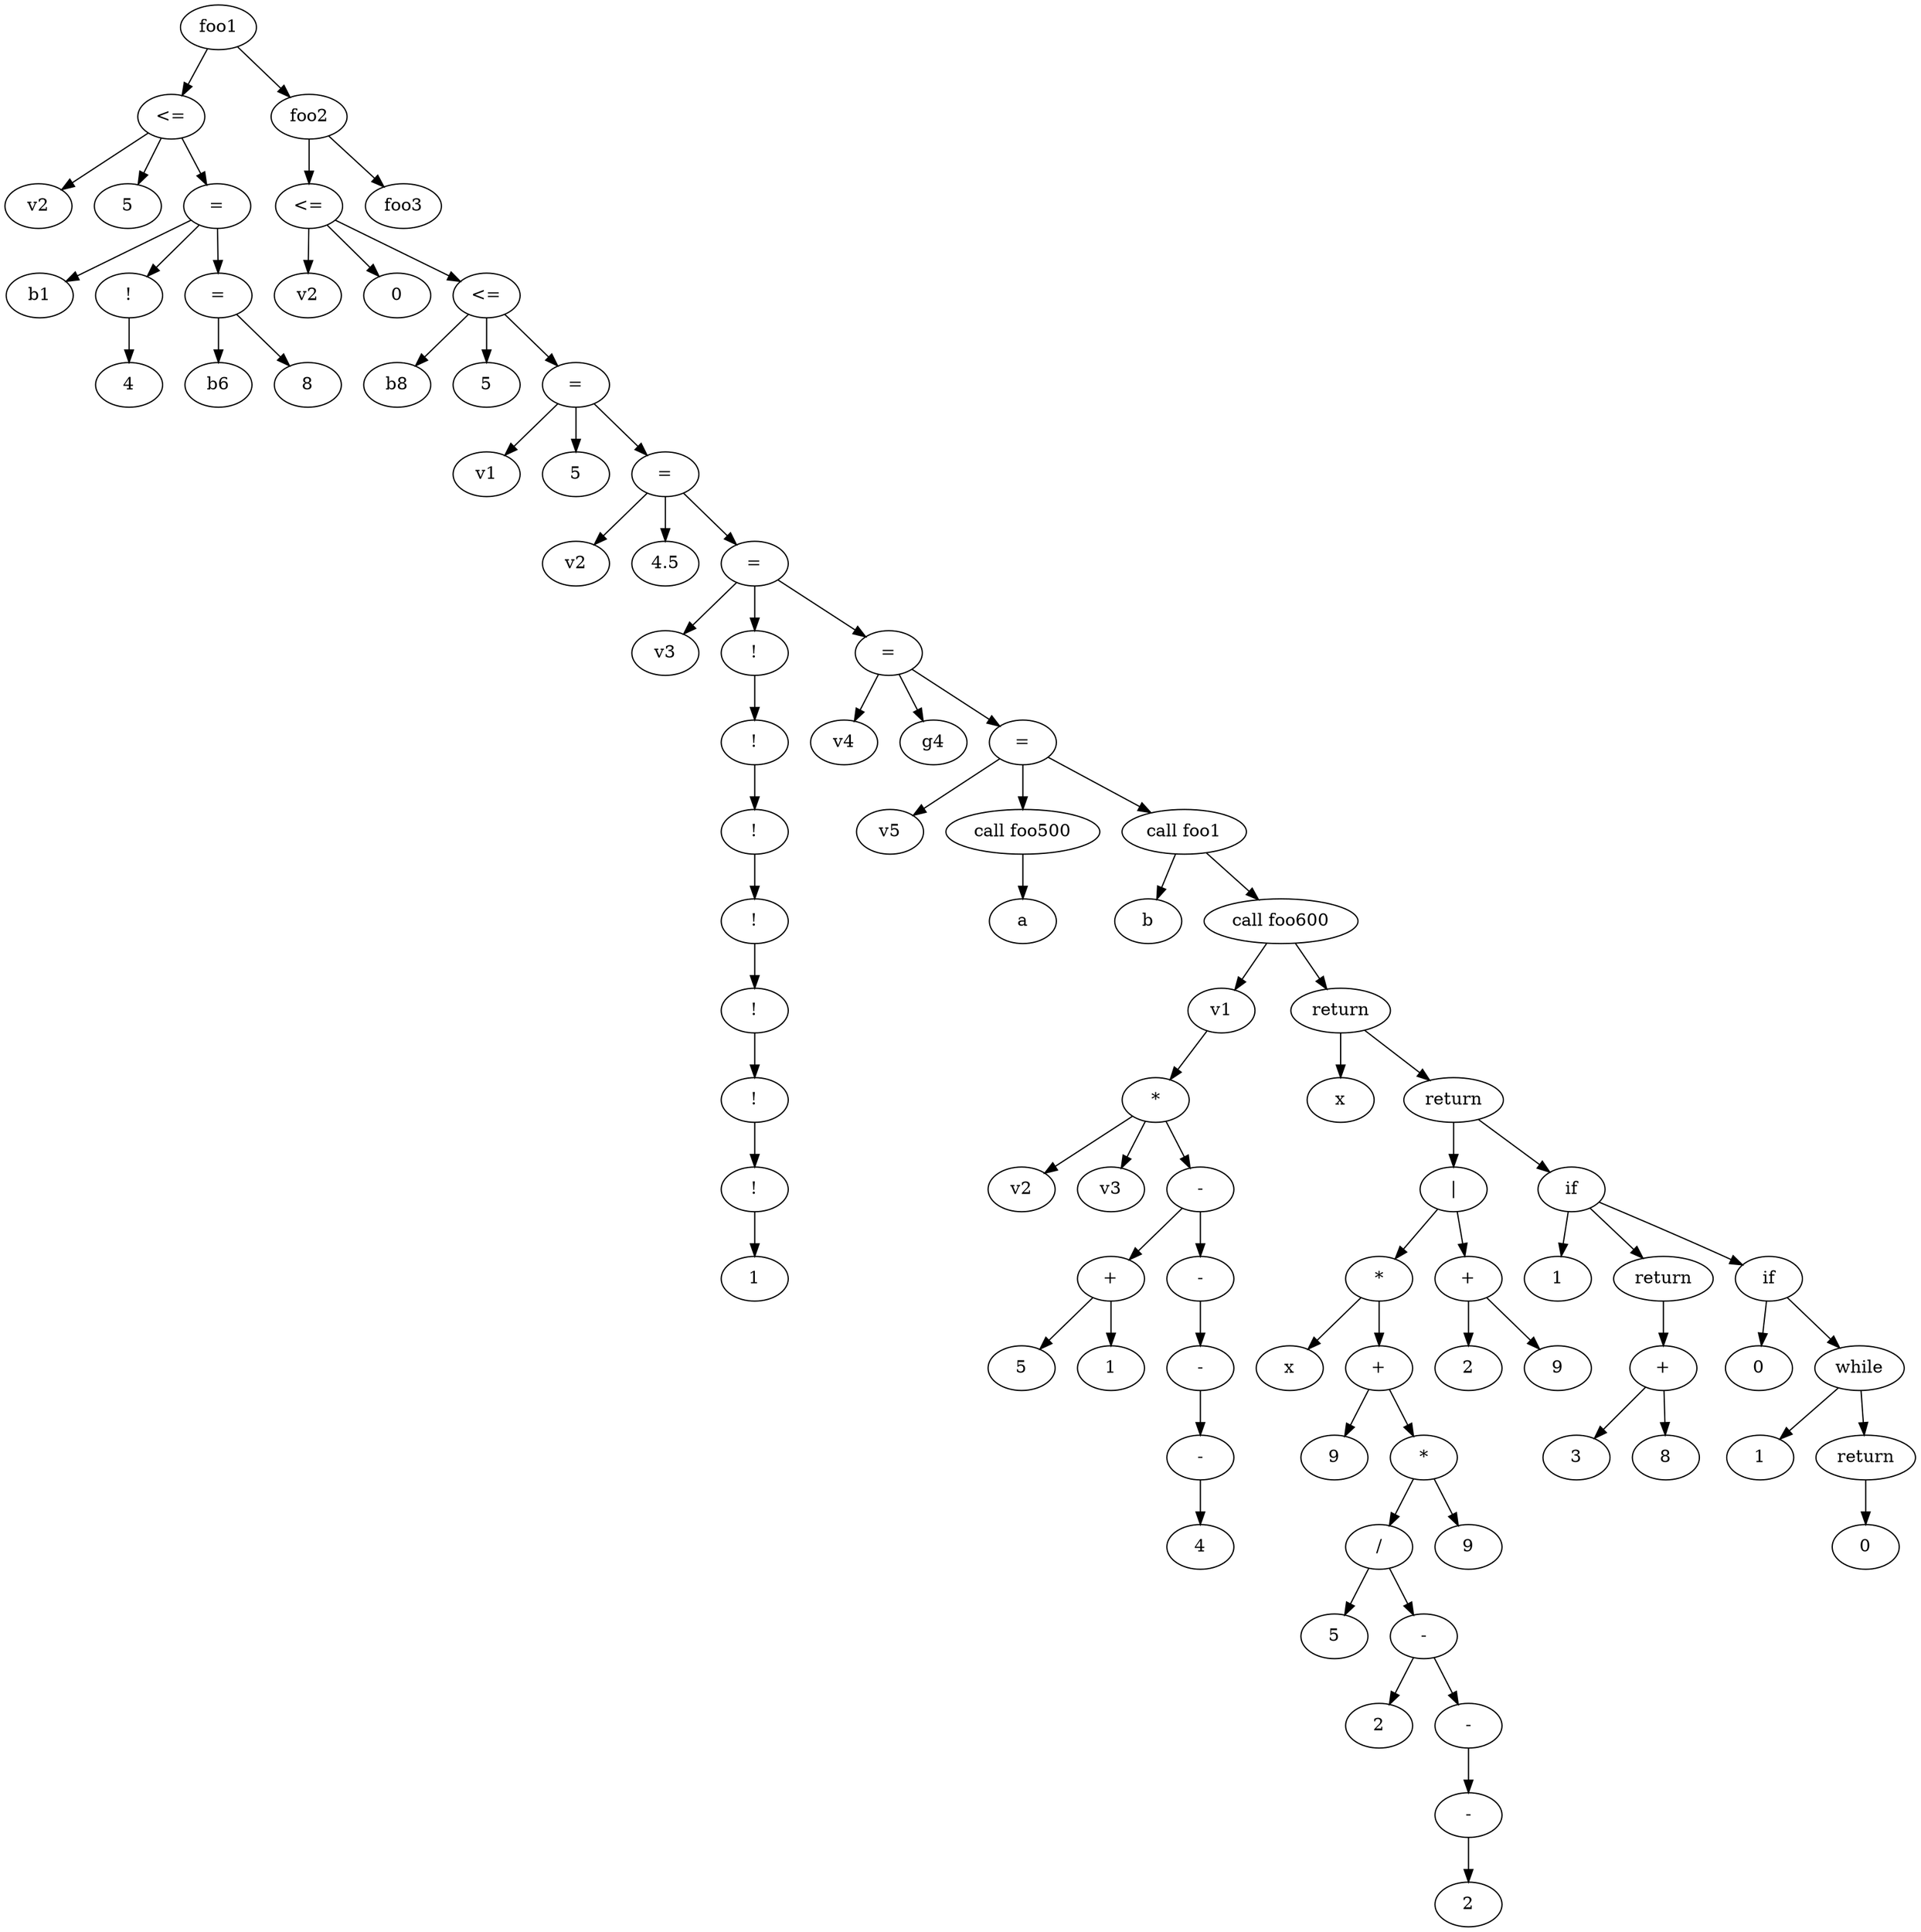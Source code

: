 digraph grafo {
  99542100920144 [ label="foo1" ];
  99542100920144 -> 99542100920496;
  99542100920496 [ label="<=" ];
  99542100920496 -> 99542100920336;
  99542100920336 [ label="v2" ];
  99542100920496 -> 99542100920432;
  99542100920432 [ label="5" ];
  99542100920496 -> 99542100921360;
  99542100921360 [ label="=" ];
  99542100921360 -> 99542100921104;
  99542100921104 [ label="b1" ];
  99542100921360 -> 99542100921168;
  99542100921168 [ label="!" ];
  99542100921168 -> 99542100921264;
  99542100921264 [ label="4" ];
  99542100921360 -> 99542100921648;
  99542100921648 [ label="=" ];
  99542100921648 -> 99542100921488;
  99542100921488 [ label="b6" ];
  99542100921648 -> 99542100921584;
  99542100921584 [ label="8" ];
  99542100920144 -> 99542100921808;
  99542100921808 [ label="foo2" ];
  99542100921808 -> 99542100922256;
  99542100922256 [ label="<=" ];
  99542100922256 -> 99542100922096;
  99542100922096 [ label="v2" ];
  99542100922256 -> 99542100922192;
  99542100922192 [ label="0" ];
  99542100922256 -> 99542100922832;
  99542100922832 [ label="<=" ];
  99542100922832 -> 99542100922672;
  99542100922672 [ label="b8" ];
  99542100922832 -> 99542100922768;
  99542100922768 [ label="5" ];
  99542100922832 -> 99542100923312;
  99542100923312 [ label="=" ];
  99542100923312 -> 99542100923152;
  99542100923152 [ label="v1" ];
  99542100923312 -> 99542100923248;
  99542100923248 [ label="5" ];
  99542100923312 -> 99542100923600;
  99542100923600 [ label="=" ];
  99542100923600 -> 99542100923440;
  99542100923440 [ label="v2" ];
  99542100923600 -> 99542100923536;
  99542100923536 [ label="4.5" ];
  99542100923600 -> 99542100924560;
  99542100924560 [ label="=" ];
  99542100924560 -> 99542100923728;
  99542100923728 [ label="v3" ];
  99542100924560 -> 99542100923792;
  99542100923792 [ label="!" ];
  99542100923792 -> 99542100923856;
  99542100923856 [ label="!" ];
  99542100923856 -> 99542100923920;
  99542100923920 [ label="!" ];
  99542100923920 -> 99542100923984;
  99542100923984 [ label="!" ];
  99542100923984 -> 99542100924048;
  99542100924048 [ label="!" ];
  99542100924048 -> 99542100924112;
  99542100924112 [ label="!" ];
  99542100924112 -> 99542100924176;
  99542100924176 [ label="!" ];
  99542100924176 -> 99542100924272;
  99542100924272 [ label="1" ];
  99542100924560 -> 99542100924848;
  99542100924848 [ label="=" ];
  99542100924848 -> 99542100924688;
  99542100924688 [ label="v4" ];
  99542100924848 -> 99542100924784;
  99542100924784 [ label="g4" ];
  99542100924848 -> 99542100925328;
  99542100925328 [ label="=" ];
  99542100925328 -> 99542100924976;
  99542100924976 [ label="v5" ];
  99542100925328 -> 99542100925232;
  99542100925232 [ label="call foo500" ];
  99542100925232 -> 99542100925168;
  99542100925168 [ label="a" ];
  99542100925328 -> 99542100925616;
  99542100925616 [ label="call foo1" ];
  99542100925616 -> 99542100925552;
  99542100925552 [ label="b" ];
  99542100925616 -> 99542100926992;
  99542100926992 [ label="call foo600" ];
  99542100926992 -> 99542100925840;
  99542100925840 [ label="v1" ];
  99542100925840 -> 99542100926000;
  99542100926000 [ label="*" ];
  99542100926000 -> 99542100925936;
  99542100925936 [ label="v2" ];
  99542100926000 -> 99542100926096;
  99542100926096 [ label="v3" ];
  99542100926000 -> 99542100926480;
  99542100926480 [ label="-" ];
  99542100926480 -> 99542100926288;
  99542100926288 [ label="+" ];
  99542100926288 -> 99542100926224;
  99542100926224 [ label="5" ];
  99542100926288 -> 99542100926384;
  99542100926384 [ label="1" ];
  99542100926480 -> 99542100926544;
  99542100926544 [ label="-" ];
  99542100926544 -> 99542100926608;
  99542100926608 [ label="-" ];
  99542100926608 -> 99542100926672;
  99542100926672 [ label="-" ];
  99542100926672 -> 99542100926768;
  99542100926768 [ label="4" ];
  99542100926992 -> 99542100927184;
  99542100927184 [ label="return" ];
  99542100927184 -> 99542100927120;
  99542100927120 [ label="x" ];
  99542100927184 -> 99542100928912;
  99542100928912 [ label="return" ];
  99542100928912 -> 99542100928816;
  99542100928816 [ label="|" ];
  99542100928816 -> 99542100927376;
  99542100927376 [ label="*" ];
  99542100927376 -> 99542100927312;
  99542100927312 [ label="x" ];
  99542100927376 -> 99542100927536;
  99542100927536 [ label="+" ];
  99542100927536 -> 99542100927472;
  99542100927472 [ label="9" ];
  99542100927536 -> 99542100928272;
  99542100928272 [ label="*" ];
  99542100928272 -> 99542100927696;
  99542100927696 [ label="/" ];
  99542100927696 -> 99542100927632;
  99542100927632 [ label="5" ];
  99542100927696 -> 99542100927856;
  99542100927856 [ label="-" ];
  99542100927856 -> 99542100927792;
  99542100927792 [ label="2" ];
  99542100927856 -> 99542100927920;
  99542100927920 [ label="-" ];
  99542100927920 -> 99542100927984;
  99542100927984 [ label="-" ];
  99542100927984 -> 99542100928080;
  99542100928080 [ label="2" ];
  99542100928272 -> 99542100928368;
  99542100928368 [ label="9" ];
  99542100928816 -> 99542100928624;
  99542100928624 [ label="+" ];
  99542100928624 -> 99542100928560;
  99542100928560 [ label="2" ];
  99542100928624 -> 99542100928720;
  99542100928720 [ label="9" ];
  99542100928912 -> 99542100929488;
  99542100929488 [ label="if" ];
  99542100929488 -> 99542100929040;
  99542100929040 [ label="1" ];
  99542100929488 -> 99542100929392;
  99542100929392 [ label="return" ];
  99542100929392 -> 99542100929200;
  99542100929200 [ label="+" ];
  99542100929200 -> 99542100929136;
  99542100929136 [ label="3" ];
  99542100929200 -> 99542100929296;
  99542100929296 [ label="8" ];
  99542100929488 -> 99542100929680;
  99542100929680 [ label="if" ];
  99542100929680 -> 99542100929616;
  99542100929616 [ label="0" ];
  99542100929680 -> 99542100930064;
  99542100930064 [ label="while" ];
  99542100930064 -> 99542100929808;
  99542100929808 [ label="1" ];
  99542100930064 -> 99542100929968;
  99542100929968 [ label="return" ];
  99542100929968 -> 99542100929904;
  99542100929904 [ label="0" ];
  99542100921808 -> 99542100930224;
  99542100930224 [ label="foo3" ];
}
